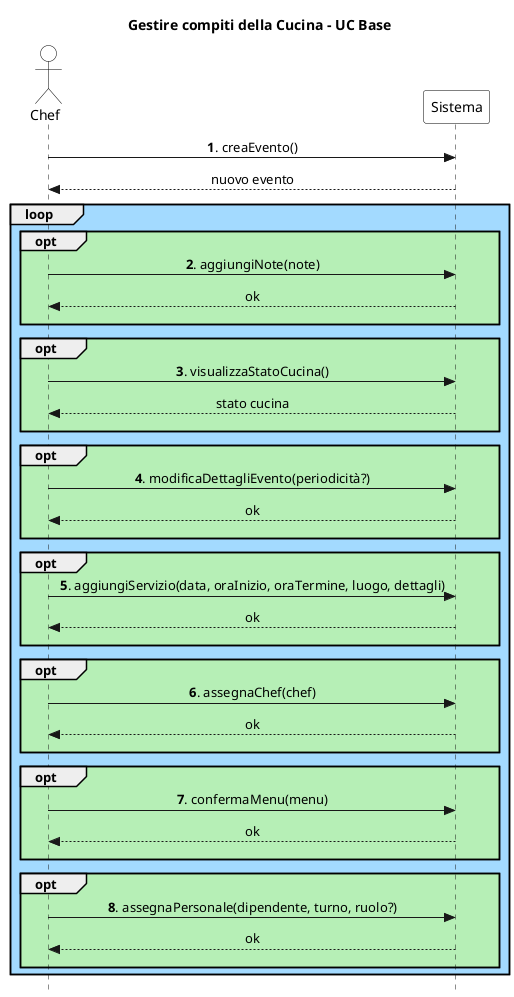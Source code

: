 @startuml
skinparam Style strictuml
skinparam SequenceMessageAlign center

skinparam sequence {
    ActorBorderColor Black
    ActorBackgroundColor White
    ParticipantBorderColor Black
    ParticipantBackgroundColor White
}

actor Chef
participant Sistema

title Gestire compiti della Cucina - UC Base

Chef -> Sistema: **1**. creaEvento()
return nuovo evento

loop #a3daff
    opt #b6efb6
        Chef -> Sistema: **2**. aggiungiNote(note)
        return ok
        ||10||
    end

    opt #b6efb6
        Chef -> Sistema: **3**. visualizzaStatoCucina()
        return stato cucina
        ||10||
    end

    opt #b6efb6
        Chef -> Sistema: **4**. modificaDettagliEvento(periodicità?)
        return ok
        ||10||
    end

    opt #b6efb6
        Chef -> Sistema: **5**. aggiungiServizio(data, oraInizio, oraTermine, luogo, dettagli)
        return ok
        ||10||
    end

    opt #b6efb6
        Chef -> Sistema: **6**. assegnaChef(chef)
        return ok
        ||10||
    end

    opt #b6efb6
        Chef -> Sistema: **7**. confermaMenu(menu)
        return ok
        ||10||
    end

    opt #b6efb6
        Chef -> Sistema: **8**. assegnaPersonale(dipendente, turno, ruolo?)
        return ok
        ||10||
    end
end
@enduml